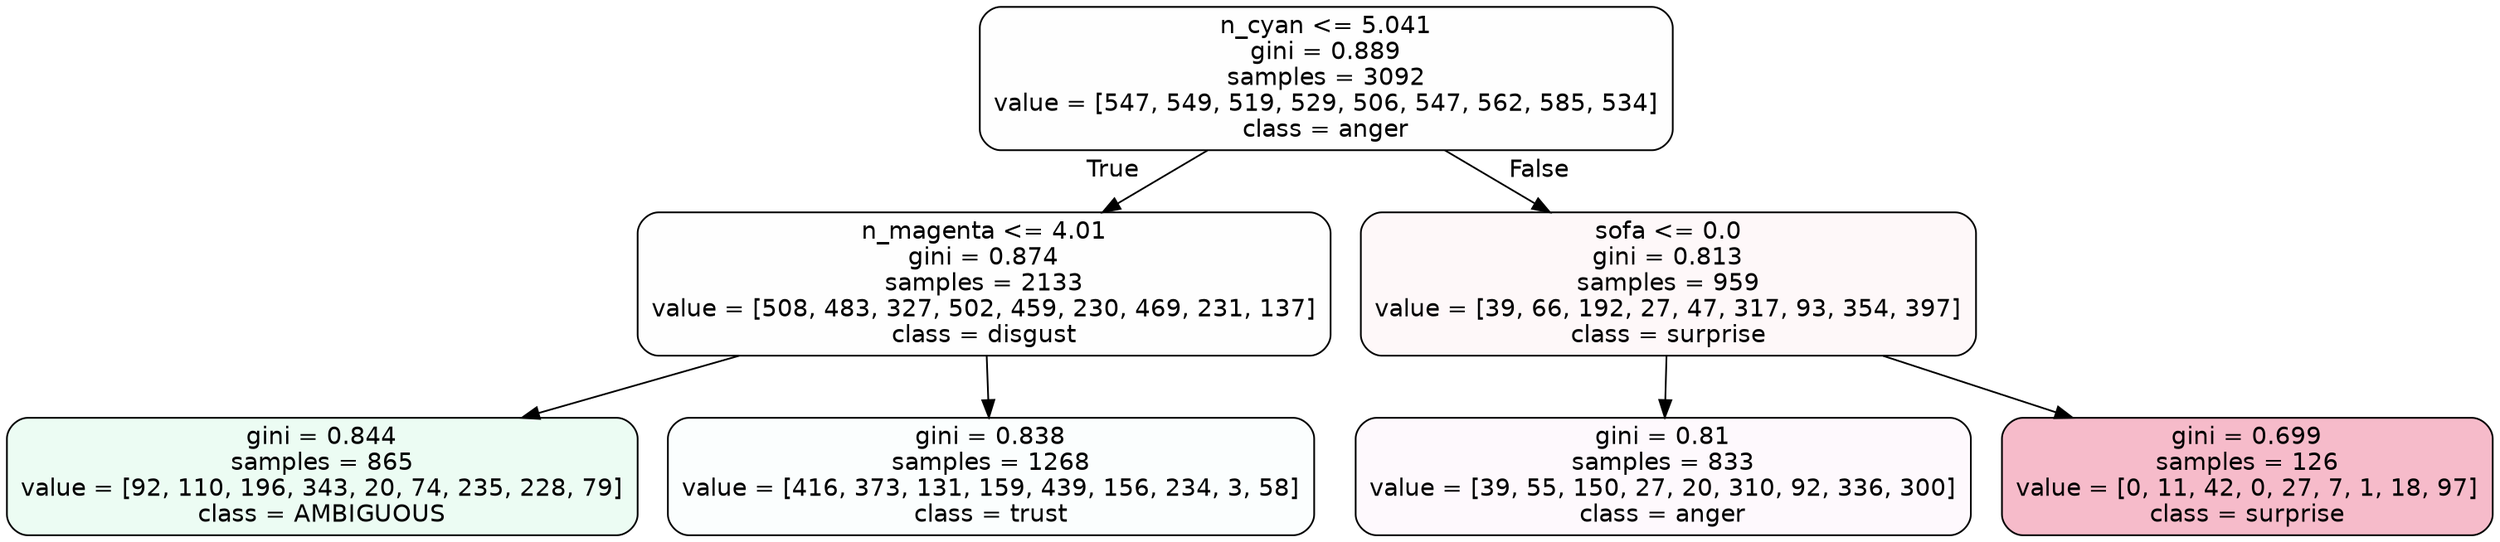 digraph Tree {
node [shape=box, style="filled, rounded", color="black", fontname=helvetica] ;
edge [fontname=helvetica] ;
0 [label="n_cyan <= 5.041\ngini = 0.889\nsamples = 3092\nvalue = [547, 549, 519, 529, 506, 547, 562, 585, 534]\nclass = anger", fillcolor="#e539d701"] ;
1 [label="n_magenta <= 4.01\ngini = 0.874\nsamples = 2133\nvalue = [508, 483, 327, 502, 459, 230, 469, 231, 137]\nclass = disgust", fillcolor="#e5813901"] ;
0 -> 1 [labeldistance=2.5, labelangle=45, headlabel="True"] ;
2 [label="gini = 0.844\nsamples = 865\nvalue = [92, 110, 196, 343, 20, 74, 235, 228, 79]\nclass = AMBIGUOUS", fillcolor="#39e58118"] ;
1 -> 2 ;
3 [label="gini = 0.838\nsamples = 1268\nvalue = [416, 373, 131, 159, 439, 156, 234, 3, 58]\nclass = trust", fillcolor="#39d7e504"] ;
1 -> 3 ;
4 [label="sofa <= 0.0\ngini = 0.813\nsamples = 959\nvalue = [39, 66, 192, 27, 47, 317, 93, 354, 397]\nclass = surprise", fillcolor="#e5396409"] ;
0 -> 4 [labeldistance=2.5, labelangle=-45, headlabel="False"] ;
5 [label="gini = 0.81\nsamples = 833\nvalue = [39, 55, 150, 27, 20, 310, 92, 336, 300]\nclass = anger", fillcolor="#e539d707"] ;
4 -> 5 ;
6 [label="gini = 0.699\nsamples = 126\nvalue = [0, 11, 42, 0, 27, 7, 1, 18, 97]\nclass = surprise", fillcolor="#e5396457"] ;
4 -> 6 ;
}